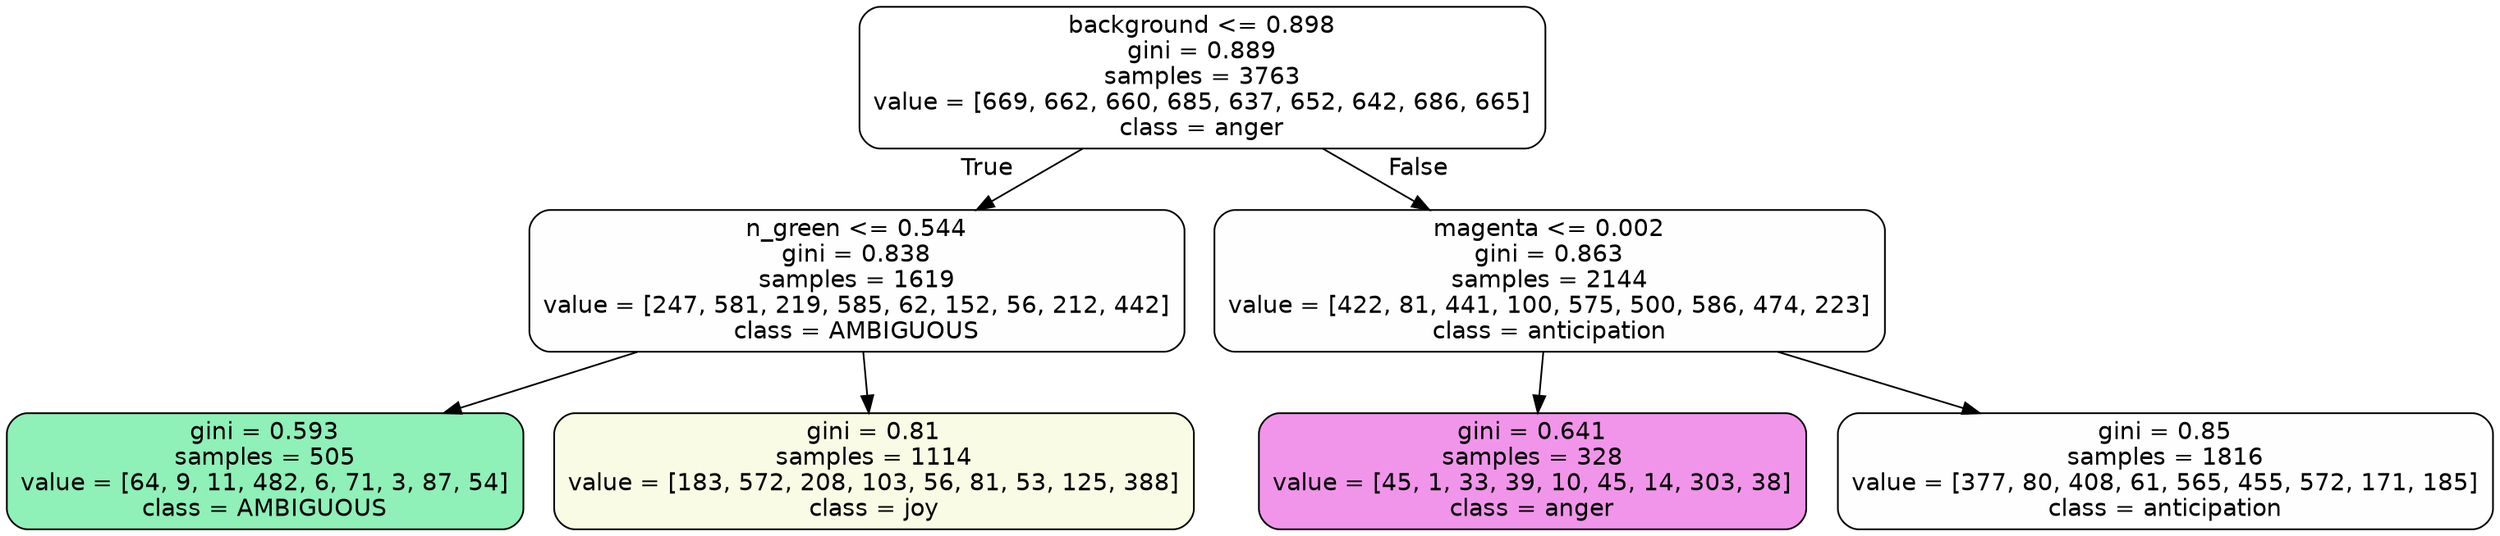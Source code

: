 digraph Tree {
node [shape=box, style="filled, rounded", color="black", fontname=helvetica] ;
edge [fontname=helvetica] ;
0 [label="background <= 0.898\ngini = 0.889\nsamples = 3763\nvalue = [669, 662, 660, 685, 637, 652, 642, 686, 665]\nclass = anger", fillcolor="#e539d700"] ;
1 [label="n_green <= 0.544\ngini = 0.838\nsamples = 1619\nvalue = [247, 581, 219, 585, 62, 152, 56, 212, 442]\nclass = AMBIGUOUS", fillcolor="#39e58101"] ;
0 -> 1 [labeldistance=2.5, labelangle=45, headlabel="True"] ;
2 [label="gini = 0.593\nsamples = 505\nvalue = [64, 9, 11, 482, 6, 71, 3, 87, 54]\nclass = AMBIGUOUS", fillcolor="#39e58190"] ;
1 -> 2 ;
3 [label="gini = 0.81\nsamples = 1114\nvalue = [183, 572, 208, 103, 56, 81, 53, 125, 388]\nclass = joy", fillcolor="#d7e53922"] ;
1 -> 3 ;
4 [label="magenta <= 0.002\ngini = 0.863\nsamples = 2144\nvalue = [422, 81, 441, 100, 575, 500, 586, 474, 223]\nclass = anticipation", fillcolor="#8139e501"] ;
0 -> 4 [labeldistance=2.5, labelangle=-45, headlabel="False"] ;
5 [label="gini = 0.641\nsamples = 328\nvalue = [45, 1, 33, 39, 10, 45, 14, 303, 38]\nclass = anger", fillcolor="#e539d788"] ;
4 -> 5 ;
6 [label="gini = 0.85\nsamples = 1816\nvalue = [377, 80, 408, 61, 565, 455, 572, 171, 185]\nclass = anticipation", fillcolor="#8139e501"] ;
4 -> 6 ;
}